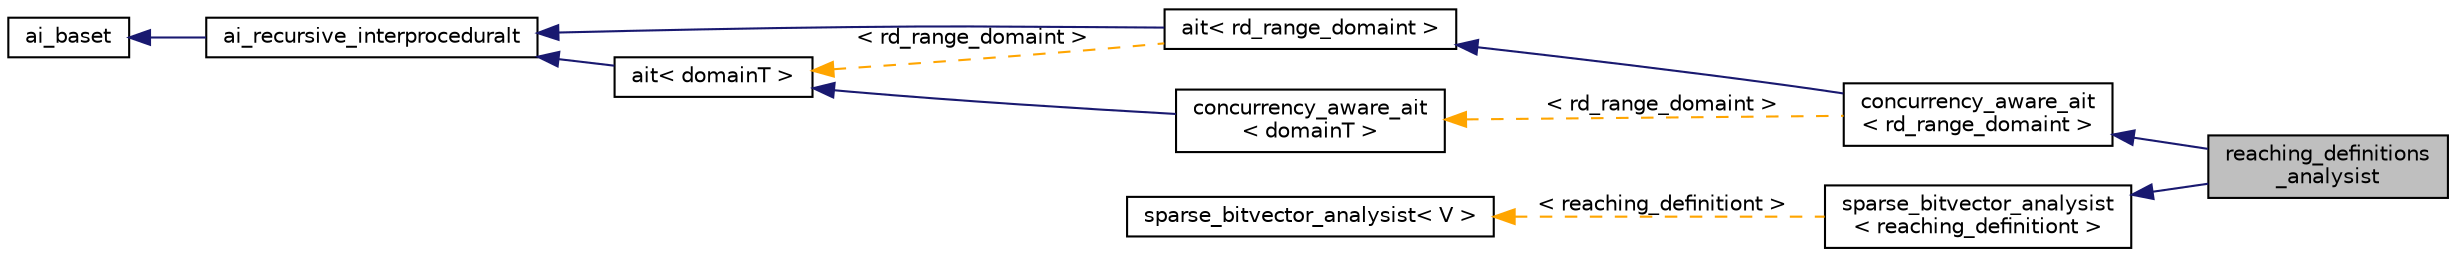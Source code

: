 digraph "reaching_definitions_analysist"
{
 // LATEX_PDF_SIZE
  bgcolor="transparent";
  edge [fontname="Helvetica",fontsize="10",labelfontname="Helvetica",labelfontsize="10"];
  node [fontname="Helvetica",fontsize="10",shape=record];
  rankdir="LR";
  Node1 [label="reaching_definitions\l_analysist",height=0.2,width=0.4,color="black", fillcolor="grey75", style="filled", fontcolor="black",tooltip=" "];
  Node2 -> Node1 [dir="back",color="midnightblue",fontsize="10",style="solid",fontname="Helvetica"];
  Node2 [label="concurrency_aware_ait\l\< rd_range_domaint \>",height=0.2,width=0.4,color="black",URL="$classconcurrency__aware__ait.html",tooltip=" "];
  Node3 -> Node2 [dir="back",color="midnightblue",fontsize="10",style="solid",fontname="Helvetica"];
  Node3 [label="ait\< rd_range_domaint \>",height=0.2,width=0.4,color="black",URL="$classait.html",tooltip=" "];
  Node4 -> Node3 [dir="back",color="midnightblue",fontsize="10",style="solid",fontname="Helvetica"];
  Node4 [label="ai_recursive_interproceduralt",height=0.2,width=0.4,color="black",URL="$classai__recursive__interproceduralt.html",tooltip=" "];
  Node5 -> Node4 [dir="back",color="midnightblue",fontsize="10",style="solid",fontname="Helvetica"];
  Node5 [label="ai_baset",height=0.2,width=0.4,color="black",URL="$classai__baset.html",tooltip="This is the basic interface of the abstract interpreter with default implementations of the core func..."];
  Node6 -> Node3 [dir="back",color="orange",fontsize="10",style="dashed",label=" \< rd_range_domaint \>" ,fontname="Helvetica"];
  Node6 [label="ait\< domainT \>",height=0.2,width=0.4,color="black",URL="$classait.html",tooltip="ait supplies three of the four components needed: an abstract interpreter (in this case handling func..."];
  Node4 -> Node6 [dir="back",color="midnightblue",fontsize="10",style="solid",fontname="Helvetica"];
  Node7 -> Node2 [dir="back",color="orange",fontsize="10",style="dashed",label=" \< rd_range_domaint \>" ,fontname="Helvetica"];
  Node7 [label="concurrency_aware_ait\l\< domainT \>",height=0.2,width=0.4,color="black",URL="$classconcurrency__aware__ait.html",tooltip="Base class for concurrency-aware abstract interpretation."];
  Node6 -> Node7 [dir="back",color="midnightblue",fontsize="10",style="solid",fontname="Helvetica"];
  Node8 -> Node1 [dir="back",color="midnightblue",fontsize="10",style="solid",fontname="Helvetica"];
  Node8 [label="sparse_bitvector_analysist\l\< reaching_definitiont \>",height=0.2,width=0.4,color="black",URL="$classsparse__bitvector__analysist.html",tooltip=" "];
  Node9 -> Node8 [dir="back",color="orange",fontsize="10",style="dashed",label=" \< reaching_definitiont \>" ,fontname="Helvetica"];
  Node9 [label="sparse_bitvector_analysist\< V \>",height=0.2,width=0.4,color="black",URL="$classsparse__bitvector__analysist.html",tooltip="An instance of this class provides an assignment of unique numeric ID to each inserted reaching_defin..."];
}

